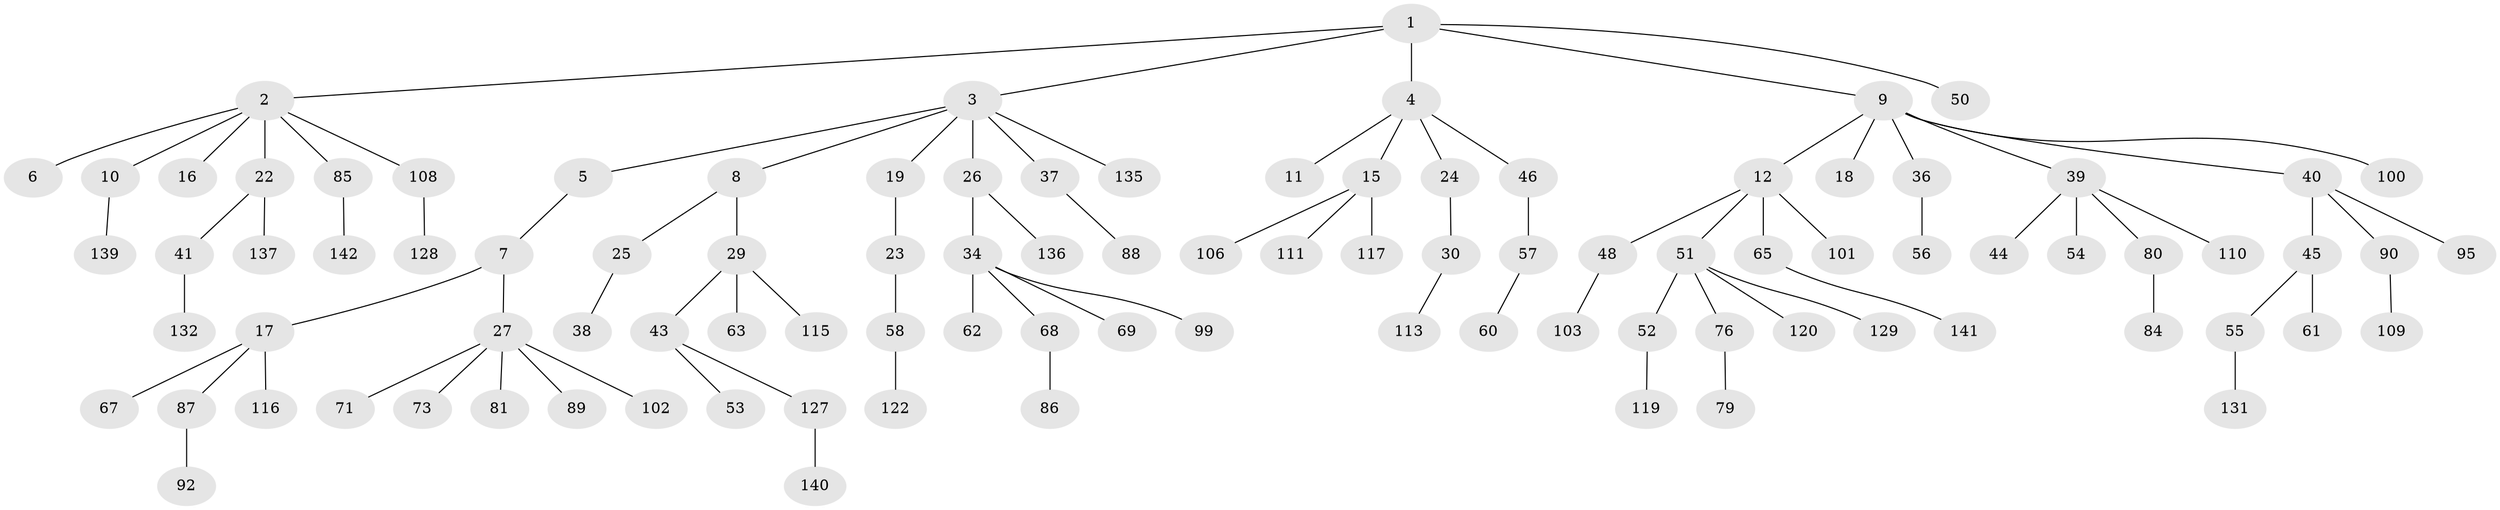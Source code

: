 // Generated by graph-tools (version 1.1) at 2025/52/02/27/25 19:52:10]
// undirected, 98 vertices, 97 edges
graph export_dot {
graph [start="1"]
  node [color=gray90,style=filled];
  1 [super="+28"];
  2 [super="+74"];
  3 [super="+47"];
  4 [super="+138"];
  5;
  6;
  7 [super="+104"];
  8 [super="+72"];
  9 [super="+14"];
  10 [super="+13"];
  11 [super="+21"];
  12 [super="+20"];
  15 [super="+124"];
  16;
  17 [super="+66"];
  18;
  19 [super="+32"];
  22 [super="+35"];
  23 [super="+59"];
  24;
  25;
  26 [super="+49"];
  27 [super="+31"];
  29 [super="+33"];
  30 [super="+70"];
  34 [super="+42"];
  36 [super="+82"];
  37 [super="+98"];
  38;
  39 [super="+93"];
  40 [super="+75"];
  41;
  43 [super="+125"];
  44 [super="+94"];
  45 [super="+130"];
  46 [super="+83"];
  48 [super="+121"];
  50 [super="+78"];
  51 [super="+64"];
  52;
  53 [super="+126"];
  54;
  55 [super="+77"];
  56;
  57 [super="+114"];
  58;
  60;
  61;
  62;
  63;
  65;
  67;
  68 [super="+91"];
  69;
  71;
  73;
  76 [super="+105"];
  79;
  80;
  81;
  84;
  85 [super="+96"];
  86 [super="+112"];
  87 [super="+107"];
  88;
  89;
  90 [super="+134"];
  92;
  95 [super="+97"];
  99;
  100;
  101;
  102;
  103;
  106;
  108 [super="+123"];
  109;
  110 [super="+133"];
  111;
  113 [super="+118"];
  115;
  116;
  117;
  119;
  120;
  122;
  127;
  128;
  129;
  131;
  132;
  135;
  136;
  137;
  139;
  140;
  141;
  142;
  1 -- 2;
  1 -- 3;
  1 -- 4;
  1 -- 9;
  1 -- 50;
  2 -- 6;
  2 -- 10;
  2 -- 16;
  2 -- 22;
  2 -- 108;
  2 -- 85;
  3 -- 5;
  3 -- 8;
  3 -- 19;
  3 -- 26;
  3 -- 37;
  3 -- 135;
  4 -- 11;
  4 -- 15;
  4 -- 24;
  4 -- 46;
  5 -- 7;
  7 -- 17;
  7 -- 27;
  8 -- 25;
  8 -- 29;
  9 -- 12;
  9 -- 100;
  9 -- 18;
  9 -- 36;
  9 -- 39;
  9 -- 40;
  10 -- 139;
  12 -- 48;
  12 -- 51;
  12 -- 101;
  12 -- 65;
  15 -- 106;
  15 -- 111;
  15 -- 117;
  17 -- 116;
  17 -- 67;
  17 -- 87;
  19 -- 23;
  22 -- 41;
  22 -- 137;
  23 -- 58;
  24 -- 30;
  25 -- 38;
  26 -- 34;
  26 -- 136;
  27 -- 71;
  27 -- 73;
  27 -- 81;
  27 -- 89;
  27 -- 102;
  29 -- 63;
  29 -- 115;
  29 -- 43;
  30 -- 113;
  34 -- 68;
  34 -- 99;
  34 -- 69;
  34 -- 62;
  36 -- 56;
  37 -- 88;
  39 -- 44;
  39 -- 54;
  39 -- 80;
  39 -- 110;
  40 -- 45;
  40 -- 90;
  40 -- 95;
  41 -- 132;
  43 -- 53;
  43 -- 127;
  45 -- 55;
  45 -- 61;
  46 -- 57;
  48 -- 103;
  51 -- 52;
  51 -- 76;
  51 -- 120;
  51 -- 129;
  52 -- 119;
  55 -- 131;
  57 -- 60;
  58 -- 122;
  65 -- 141;
  68 -- 86;
  76 -- 79;
  80 -- 84;
  85 -- 142;
  87 -- 92;
  90 -- 109;
  108 -- 128;
  127 -- 140;
}
